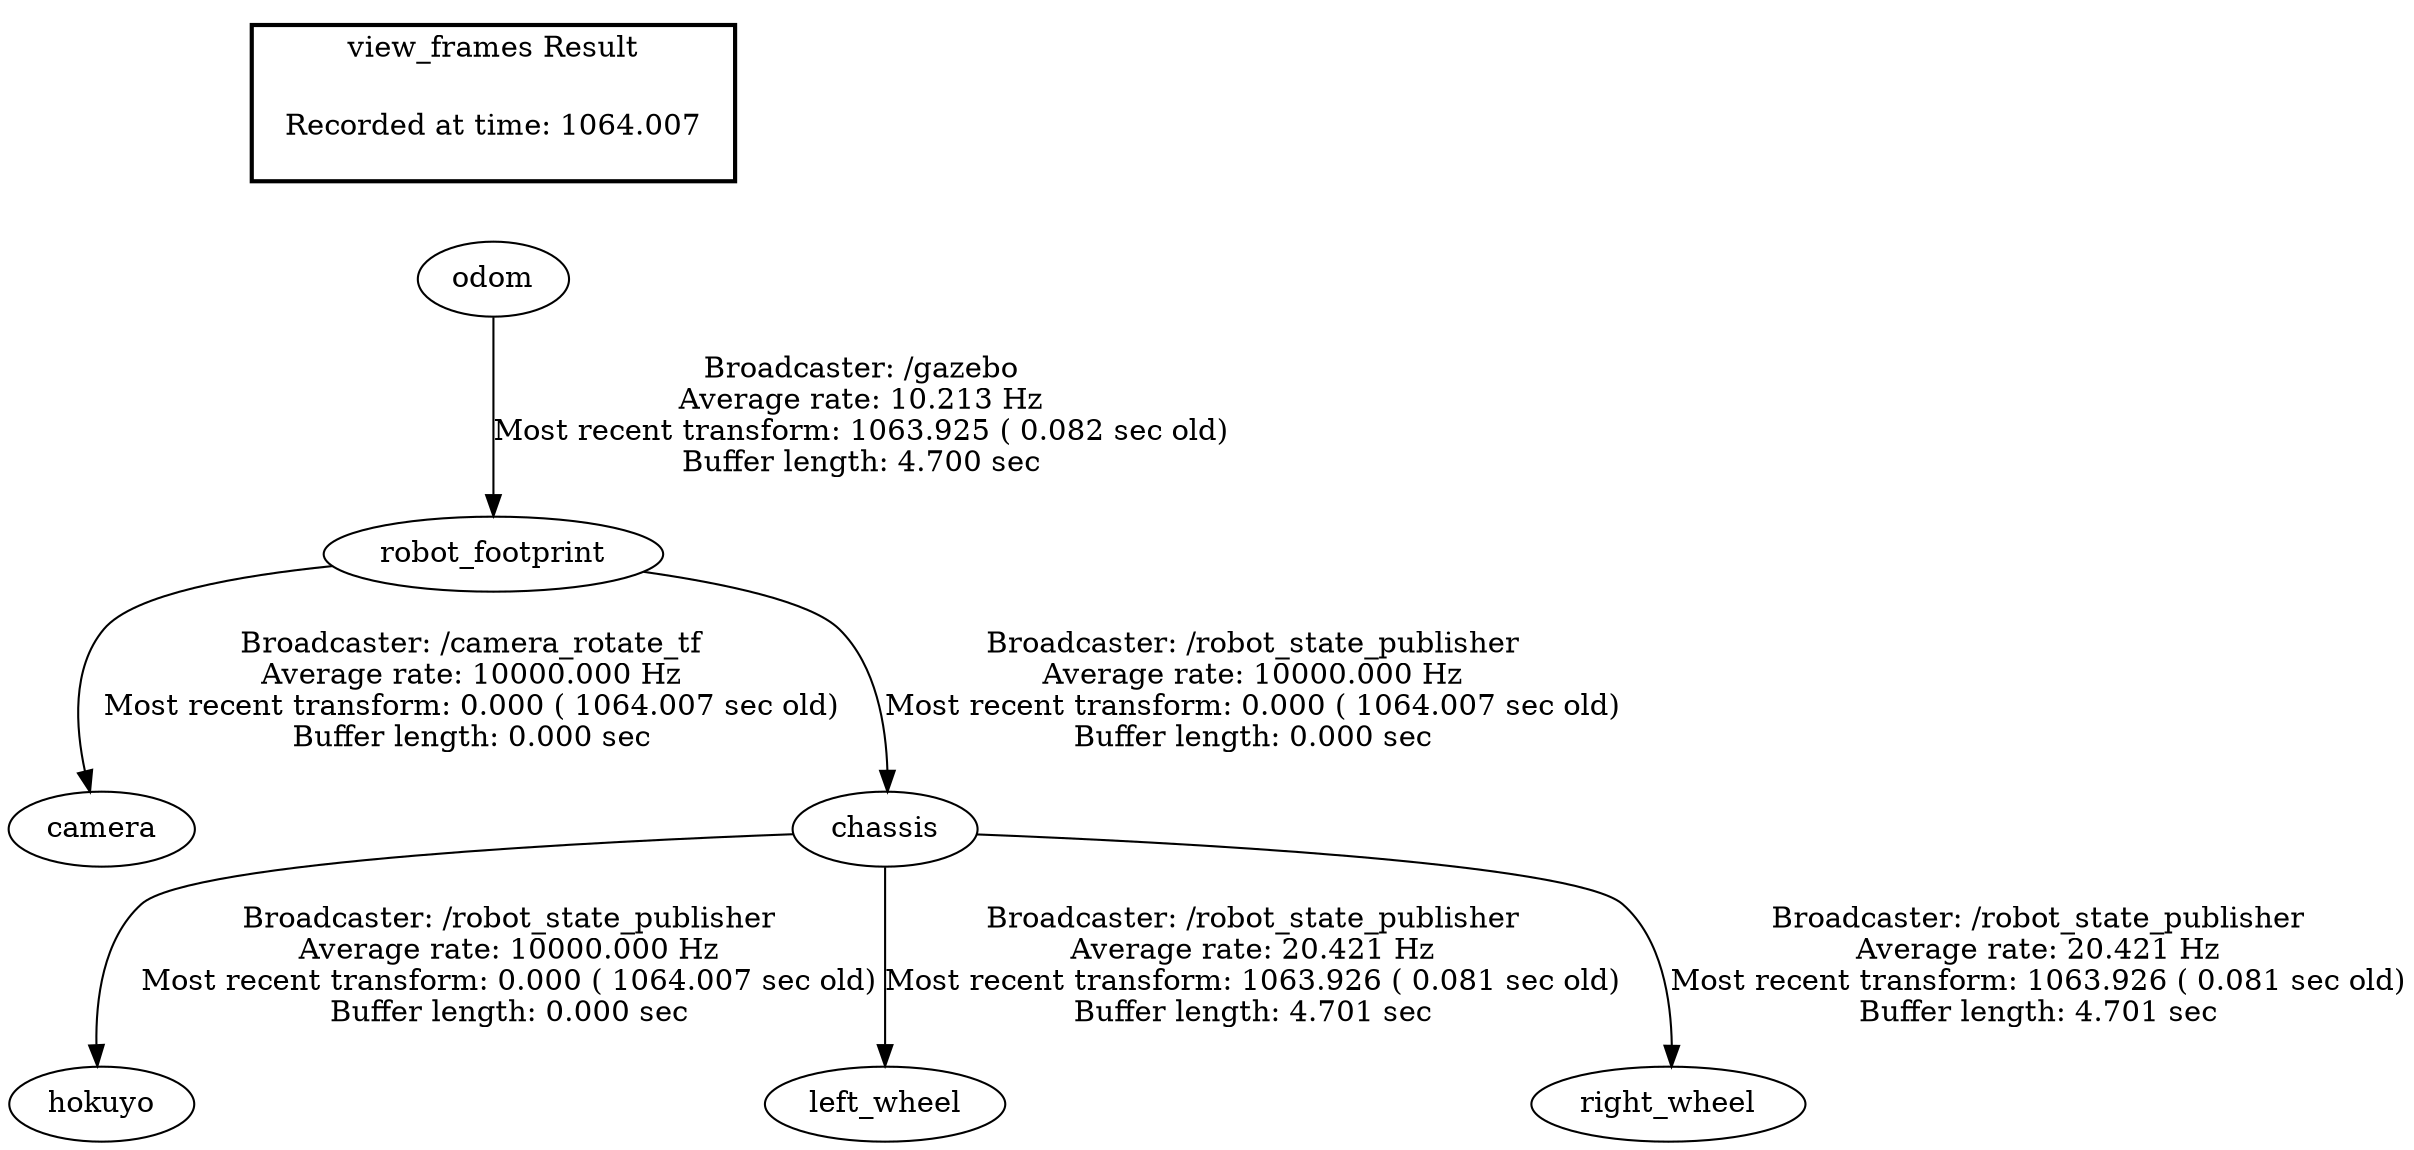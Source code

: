 digraph G {
"robot_footprint" -> "camera"[label="Broadcaster: /camera_rotate_tf\nAverage rate: 10000.000 Hz\nMost recent transform: 0.000 ( 1064.007 sec old)\nBuffer length: 0.000 sec\n"];
"robot_footprint" -> "chassis"[label="Broadcaster: /robot_state_publisher\nAverage rate: 10000.000 Hz\nMost recent transform: 0.000 ( 1064.007 sec old)\nBuffer length: 0.000 sec\n"];
"chassis" -> "hokuyo"[label="Broadcaster: /robot_state_publisher\nAverage rate: 10000.000 Hz\nMost recent transform: 0.000 ( 1064.007 sec old)\nBuffer length: 0.000 sec\n"];
"odom" -> "robot_footprint"[label="Broadcaster: /gazebo\nAverage rate: 10.213 Hz\nMost recent transform: 1063.925 ( 0.082 sec old)\nBuffer length: 4.700 sec\n"];
"chassis" -> "left_wheel"[label="Broadcaster: /robot_state_publisher\nAverage rate: 20.421 Hz\nMost recent transform: 1063.926 ( 0.081 sec old)\nBuffer length: 4.701 sec\n"];
"chassis" -> "right_wheel"[label="Broadcaster: /robot_state_publisher\nAverage rate: 20.421 Hz\nMost recent transform: 1063.926 ( 0.081 sec old)\nBuffer length: 4.701 sec\n"];
edge [style=invis];
 subgraph cluster_legend { style=bold; color=black; label ="view_frames Result";
"Recorded at time: 1064.007"[ shape=plaintext ] ;
 }->"odom";
}